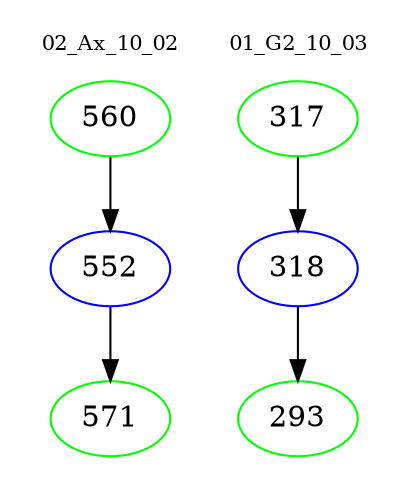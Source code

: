 digraph{
subgraph cluster_0 {
color = white
label = "02_Ax_10_02";
fontsize=10;
T0_560 [label="560", color="green"]
T0_560 -> T0_552 [color="black"]
T0_552 [label="552", color="blue"]
T0_552 -> T0_571 [color="black"]
T0_571 [label="571", color="green"]
}
subgraph cluster_1 {
color = white
label = "01_G2_10_03";
fontsize=10;
T1_317 [label="317", color="green"]
T1_317 -> T1_318 [color="black"]
T1_318 [label="318", color="blue"]
T1_318 -> T1_293 [color="black"]
T1_293 [label="293", color="green"]
}
}
